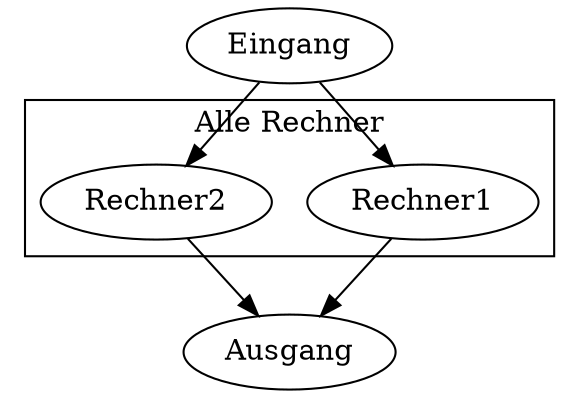 digraph "Zuverlässigkeitsdiagramm" {
	Eingang
	subgraph "cluster_Alle Rechner" {
		graph [label="Alle Rechner"]
		Rechner1
		Rechner2
	}
	Eingang -> Rechner1
	Eingang -> Rechner2
	Ausgang
	Rechner1 -> Ausgang
	Rechner2 -> Ausgang
}
